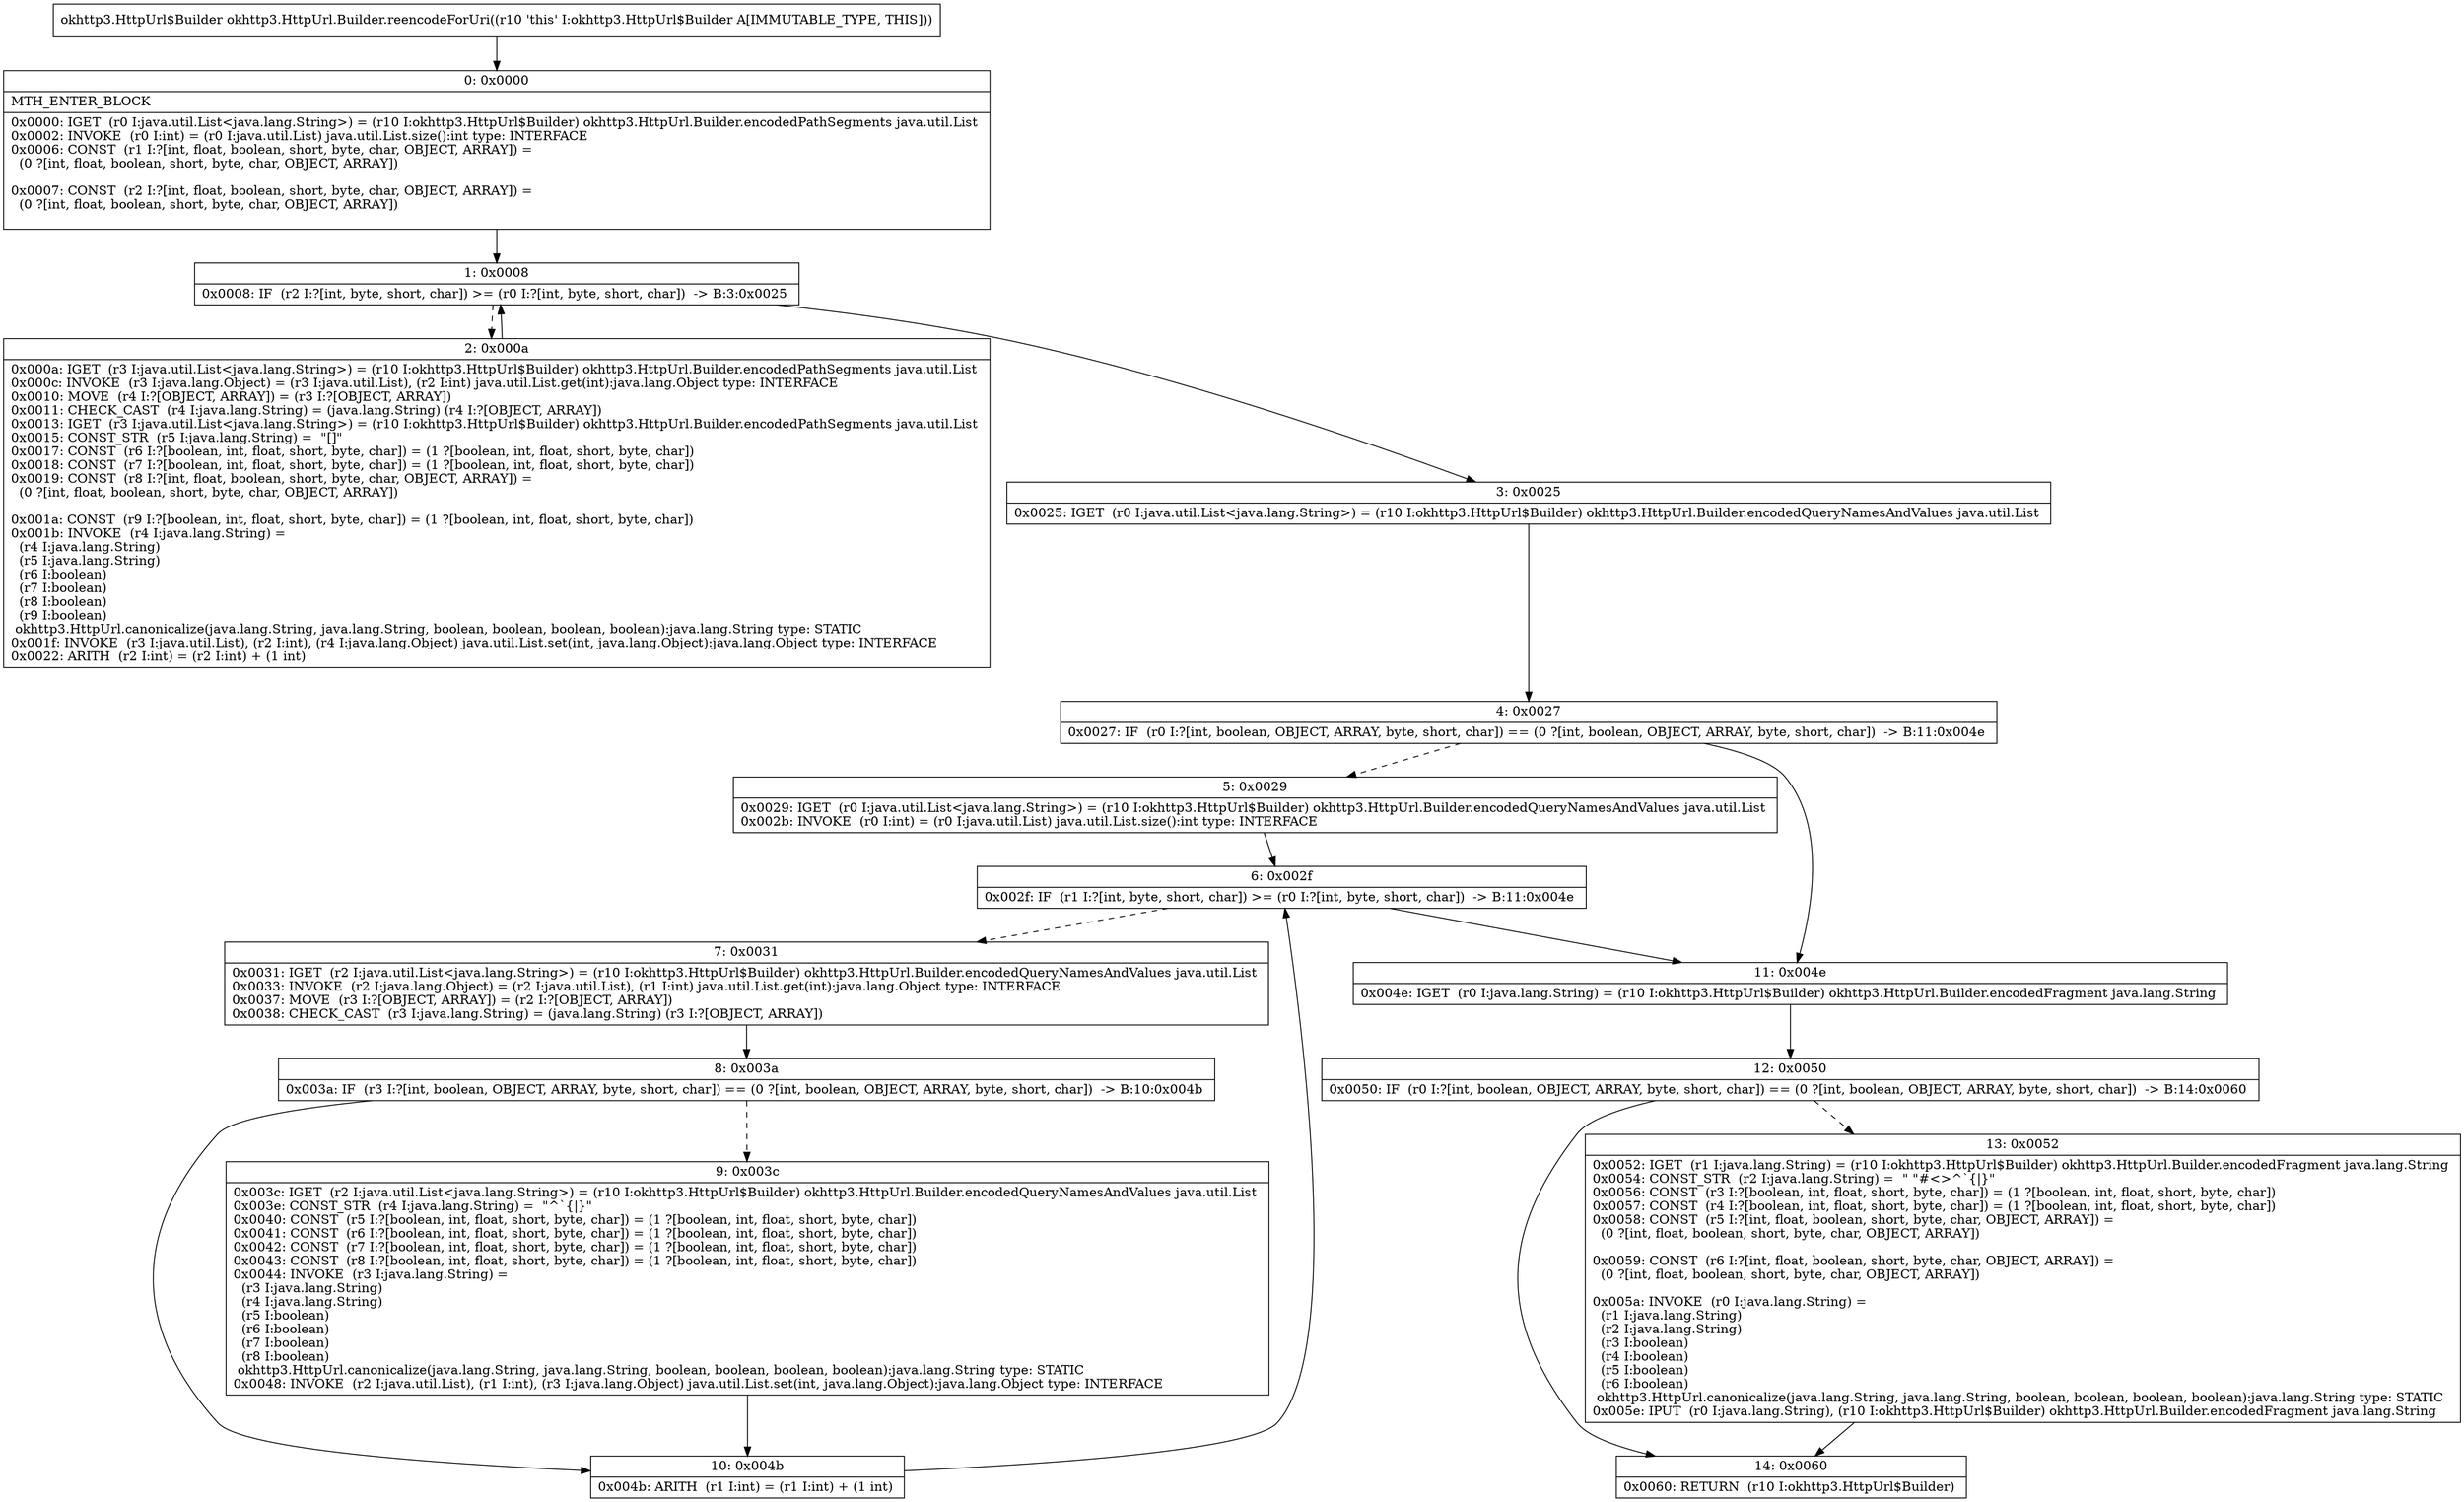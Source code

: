 digraph "CFG forokhttp3.HttpUrl.Builder.reencodeForUri()Lokhttp3\/HttpUrl$Builder;" {
Node_0 [shape=record,label="{0\:\ 0x0000|MTH_ENTER_BLOCK\l|0x0000: IGET  (r0 I:java.util.List\<java.lang.String\>) = (r10 I:okhttp3.HttpUrl$Builder) okhttp3.HttpUrl.Builder.encodedPathSegments java.util.List \l0x0002: INVOKE  (r0 I:int) = (r0 I:java.util.List) java.util.List.size():int type: INTERFACE \l0x0006: CONST  (r1 I:?[int, float, boolean, short, byte, char, OBJECT, ARRAY]) = \l  (0 ?[int, float, boolean, short, byte, char, OBJECT, ARRAY])\l \l0x0007: CONST  (r2 I:?[int, float, boolean, short, byte, char, OBJECT, ARRAY]) = \l  (0 ?[int, float, boolean, short, byte, char, OBJECT, ARRAY])\l \l}"];
Node_1 [shape=record,label="{1\:\ 0x0008|0x0008: IF  (r2 I:?[int, byte, short, char]) \>= (r0 I:?[int, byte, short, char])  \-\> B:3:0x0025 \l}"];
Node_2 [shape=record,label="{2\:\ 0x000a|0x000a: IGET  (r3 I:java.util.List\<java.lang.String\>) = (r10 I:okhttp3.HttpUrl$Builder) okhttp3.HttpUrl.Builder.encodedPathSegments java.util.List \l0x000c: INVOKE  (r3 I:java.lang.Object) = (r3 I:java.util.List), (r2 I:int) java.util.List.get(int):java.lang.Object type: INTERFACE \l0x0010: MOVE  (r4 I:?[OBJECT, ARRAY]) = (r3 I:?[OBJECT, ARRAY]) \l0x0011: CHECK_CAST  (r4 I:java.lang.String) = (java.lang.String) (r4 I:?[OBJECT, ARRAY]) \l0x0013: IGET  (r3 I:java.util.List\<java.lang.String\>) = (r10 I:okhttp3.HttpUrl$Builder) okhttp3.HttpUrl.Builder.encodedPathSegments java.util.List \l0x0015: CONST_STR  (r5 I:java.lang.String) =  \"[]\" \l0x0017: CONST  (r6 I:?[boolean, int, float, short, byte, char]) = (1 ?[boolean, int, float, short, byte, char]) \l0x0018: CONST  (r7 I:?[boolean, int, float, short, byte, char]) = (1 ?[boolean, int, float, short, byte, char]) \l0x0019: CONST  (r8 I:?[int, float, boolean, short, byte, char, OBJECT, ARRAY]) = \l  (0 ?[int, float, boolean, short, byte, char, OBJECT, ARRAY])\l \l0x001a: CONST  (r9 I:?[boolean, int, float, short, byte, char]) = (1 ?[boolean, int, float, short, byte, char]) \l0x001b: INVOKE  (r4 I:java.lang.String) = \l  (r4 I:java.lang.String)\l  (r5 I:java.lang.String)\l  (r6 I:boolean)\l  (r7 I:boolean)\l  (r8 I:boolean)\l  (r9 I:boolean)\l okhttp3.HttpUrl.canonicalize(java.lang.String, java.lang.String, boolean, boolean, boolean, boolean):java.lang.String type: STATIC \l0x001f: INVOKE  (r3 I:java.util.List), (r2 I:int), (r4 I:java.lang.Object) java.util.List.set(int, java.lang.Object):java.lang.Object type: INTERFACE \l0x0022: ARITH  (r2 I:int) = (r2 I:int) + (1 int) \l}"];
Node_3 [shape=record,label="{3\:\ 0x0025|0x0025: IGET  (r0 I:java.util.List\<java.lang.String\>) = (r10 I:okhttp3.HttpUrl$Builder) okhttp3.HttpUrl.Builder.encodedQueryNamesAndValues java.util.List \l}"];
Node_4 [shape=record,label="{4\:\ 0x0027|0x0027: IF  (r0 I:?[int, boolean, OBJECT, ARRAY, byte, short, char]) == (0 ?[int, boolean, OBJECT, ARRAY, byte, short, char])  \-\> B:11:0x004e \l}"];
Node_5 [shape=record,label="{5\:\ 0x0029|0x0029: IGET  (r0 I:java.util.List\<java.lang.String\>) = (r10 I:okhttp3.HttpUrl$Builder) okhttp3.HttpUrl.Builder.encodedQueryNamesAndValues java.util.List \l0x002b: INVOKE  (r0 I:int) = (r0 I:java.util.List) java.util.List.size():int type: INTERFACE \l}"];
Node_6 [shape=record,label="{6\:\ 0x002f|0x002f: IF  (r1 I:?[int, byte, short, char]) \>= (r0 I:?[int, byte, short, char])  \-\> B:11:0x004e \l}"];
Node_7 [shape=record,label="{7\:\ 0x0031|0x0031: IGET  (r2 I:java.util.List\<java.lang.String\>) = (r10 I:okhttp3.HttpUrl$Builder) okhttp3.HttpUrl.Builder.encodedQueryNamesAndValues java.util.List \l0x0033: INVOKE  (r2 I:java.lang.Object) = (r2 I:java.util.List), (r1 I:int) java.util.List.get(int):java.lang.Object type: INTERFACE \l0x0037: MOVE  (r3 I:?[OBJECT, ARRAY]) = (r2 I:?[OBJECT, ARRAY]) \l0x0038: CHECK_CAST  (r3 I:java.lang.String) = (java.lang.String) (r3 I:?[OBJECT, ARRAY]) \l}"];
Node_8 [shape=record,label="{8\:\ 0x003a|0x003a: IF  (r3 I:?[int, boolean, OBJECT, ARRAY, byte, short, char]) == (0 ?[int, boolean, OBJECT, ARRAY, byte, short, char])  \-\> B:10:0x004b \l}"];
Node_9 [shape=record,label="{9\:\ 0x003c|0x003c: IGET  (r2 I:java.util.List\<java.lang.String\>) = (r10 I:okhttp3.HttpUrl$Builder) okhttp3.HttpUrl.Builder.encodedQueryNamesAndValues java.util.List \l0x003e: CONST_STR  (r4 I:java.lang.String) =  \"^`\{\|\}\" \l0x0040: CONST  (r5 I:?[boolean, int, float, short, byte, char]) = (1 ?[boolean, int, float, short, byte, char]) \l0x0041: CONST  (r6 I:?[boolean, int, float, short, byte, char]) = (1 ?[boolean, int, float, short, byte, char]) \l0x0042: CONST  (r7 I:?[boolean, int, float, short, byte, char]) = (1 ?[boolean, int, float, short, byte, char]) \l0x0043: CONST  (r8 I:?[boolean, int, float, short, byte, char]) = (1 ?[boolean, int, float, short, byte, char]) \l0x0044: INVOKE  (r3 I:java.lang.String) = \l  (r3 I:java.lang.String)\l  (r4 I:java.lang.String)\l  (r5 I:boolean)\l  (r6 I:boolean)\l  (r7 I:boolean)\l  (r8 I:boolean)\l okhttp3.HttpUrl.canonicalize(java.lang.String, java.lang.String, boolean, boolean, boolean, boolean):java.lang.String type: STATIC \l0x0048: INVOKE  (r2 I:java.util.List), (r1 I:int), (r3 I:java.lang.Object) java.util.List.set(int, java.lang.Object):java.lang.Object type: INTERFACE \l}"];
Node_10 [shape=record,label="{10\:\ 0x004b|0x004b: ARITH  (r1 I:int) = (r1 I:int) + (1 int) \l}"];
Node_11 [shape=record,label="{11\:\ 0x004e|0x004e: IGET  (r0 I:java.lang.String) = (r10 I:okhttp3.HttpUrl$Builder) okhttp3.HttpUrl.Builder.encodedFragment java.lang.String \l}"];
Node_12 [shape=record,label="{12\:\ 0x0050|0x0050: IF  (r0 I:?[int, boolean, OBJECT, ARRAY, byte, short, char]) == (0 ?[int, boolean, OBJECT, ARRAY, byte, short, char])  \-\> B:14:0x0060 \l}"];
Node_13 [shape=record,label="{13\:\ 0x0052|0x0052: IGET  (r1 I:java.lang.String) = (r10 I:okhttp3.HttpUrl$Builder) okhttp3.HttpUrl.Builder.encodedFragment java.lang.String \l0x0054: CONST_STR  (r2 I:java.lang.String) =  \" \"#\<\>^`\{\|\}\" \l0x0056: CONST  (r3 I:?[boolean, int, float, short, byte, char]) = (1 ?[boolean, int, float, short, byte, char]) \l0x0057: CONST  (r4 I:?[boolean, int, float, short, byte, char]) = (1 ?[boolean, int, float, short, byte, char]) \l0x0058: CONST  (r5 I:?[int, float, boolean, short, byte, char, OBJECT, ARRAY]) = \l  (0 ?[int, float, boolean, short, byte, char, OBJECT, ARRAY])\l \l0x0059: CONST  (r6 I:?[int, float, boolean, short, byte, char, OBJECT, ARRAY]) = \l  (0 ?[int, float, boolean, short, byte, char, OBJECT, ARRAY])\l \l0x005a: INVOKE  (r0 I:java.lang.String) = \l  (r1 I:java.lang.String)\l  (r2 I:java.lang.String)\l  (r3 I:boolean)\l  (r4 I:boolean)\l  (r5 I:boolean)\l  (r6 I:boolean)\l okhttp3.HttpUrl.canonicalize(java.lang.String, java.lang.String, boolean, boolean, boolean, boolean):java.lang.String type: STATIC \l0x005e: IPUT  (r0 I:java.lang.String), (r10 I:okhttp3.HttpUrl$Builder) okhttp3.HttpUrl.Builder.encodedFragment java.lang.String \l}"];
Node_14 [shape=record,label="{14\:\ 0x0060|0x0060: RETURN  (r10 I:okhttp3.HttpUrl$Builder) \l}"];
MethodNode[shape=record,label="{okhttp3.HttpUrl$Builder okhttp3.HttpUrl.Builder.reencodeForUri((r10 'this' I:okhttp3.HttpUrl$Builder A[IMMUTABLE_TYPE, THIS])) }"];
MethodNode -> Node_0;
Node_0 -> Node_1;
Node_1 -> Node_2[style=dashed];
Node_1 -> Node_3;
Node_2 -> Node_1;
Node_3 -> Node_4;
Node_4 -> Node_5[style=dashed];
Node_4 -> Node_11;
Node_5 -> Node_6;
Node_6 -> Node_7[style=dashed];
Node_6 -> Node_11;
Node_7 -> Node_8;
Node_8 -> Node_9[style=dashed];
Node_8 -> Node_10;
Node_9 -> Node_10;
Node_10 -> Node_6;
Node_11 -> Node_12;
Node_12 -> Node_13[style=dashed];
Node_12 -> Node_14;
Node_13 -> Node_14;
}

